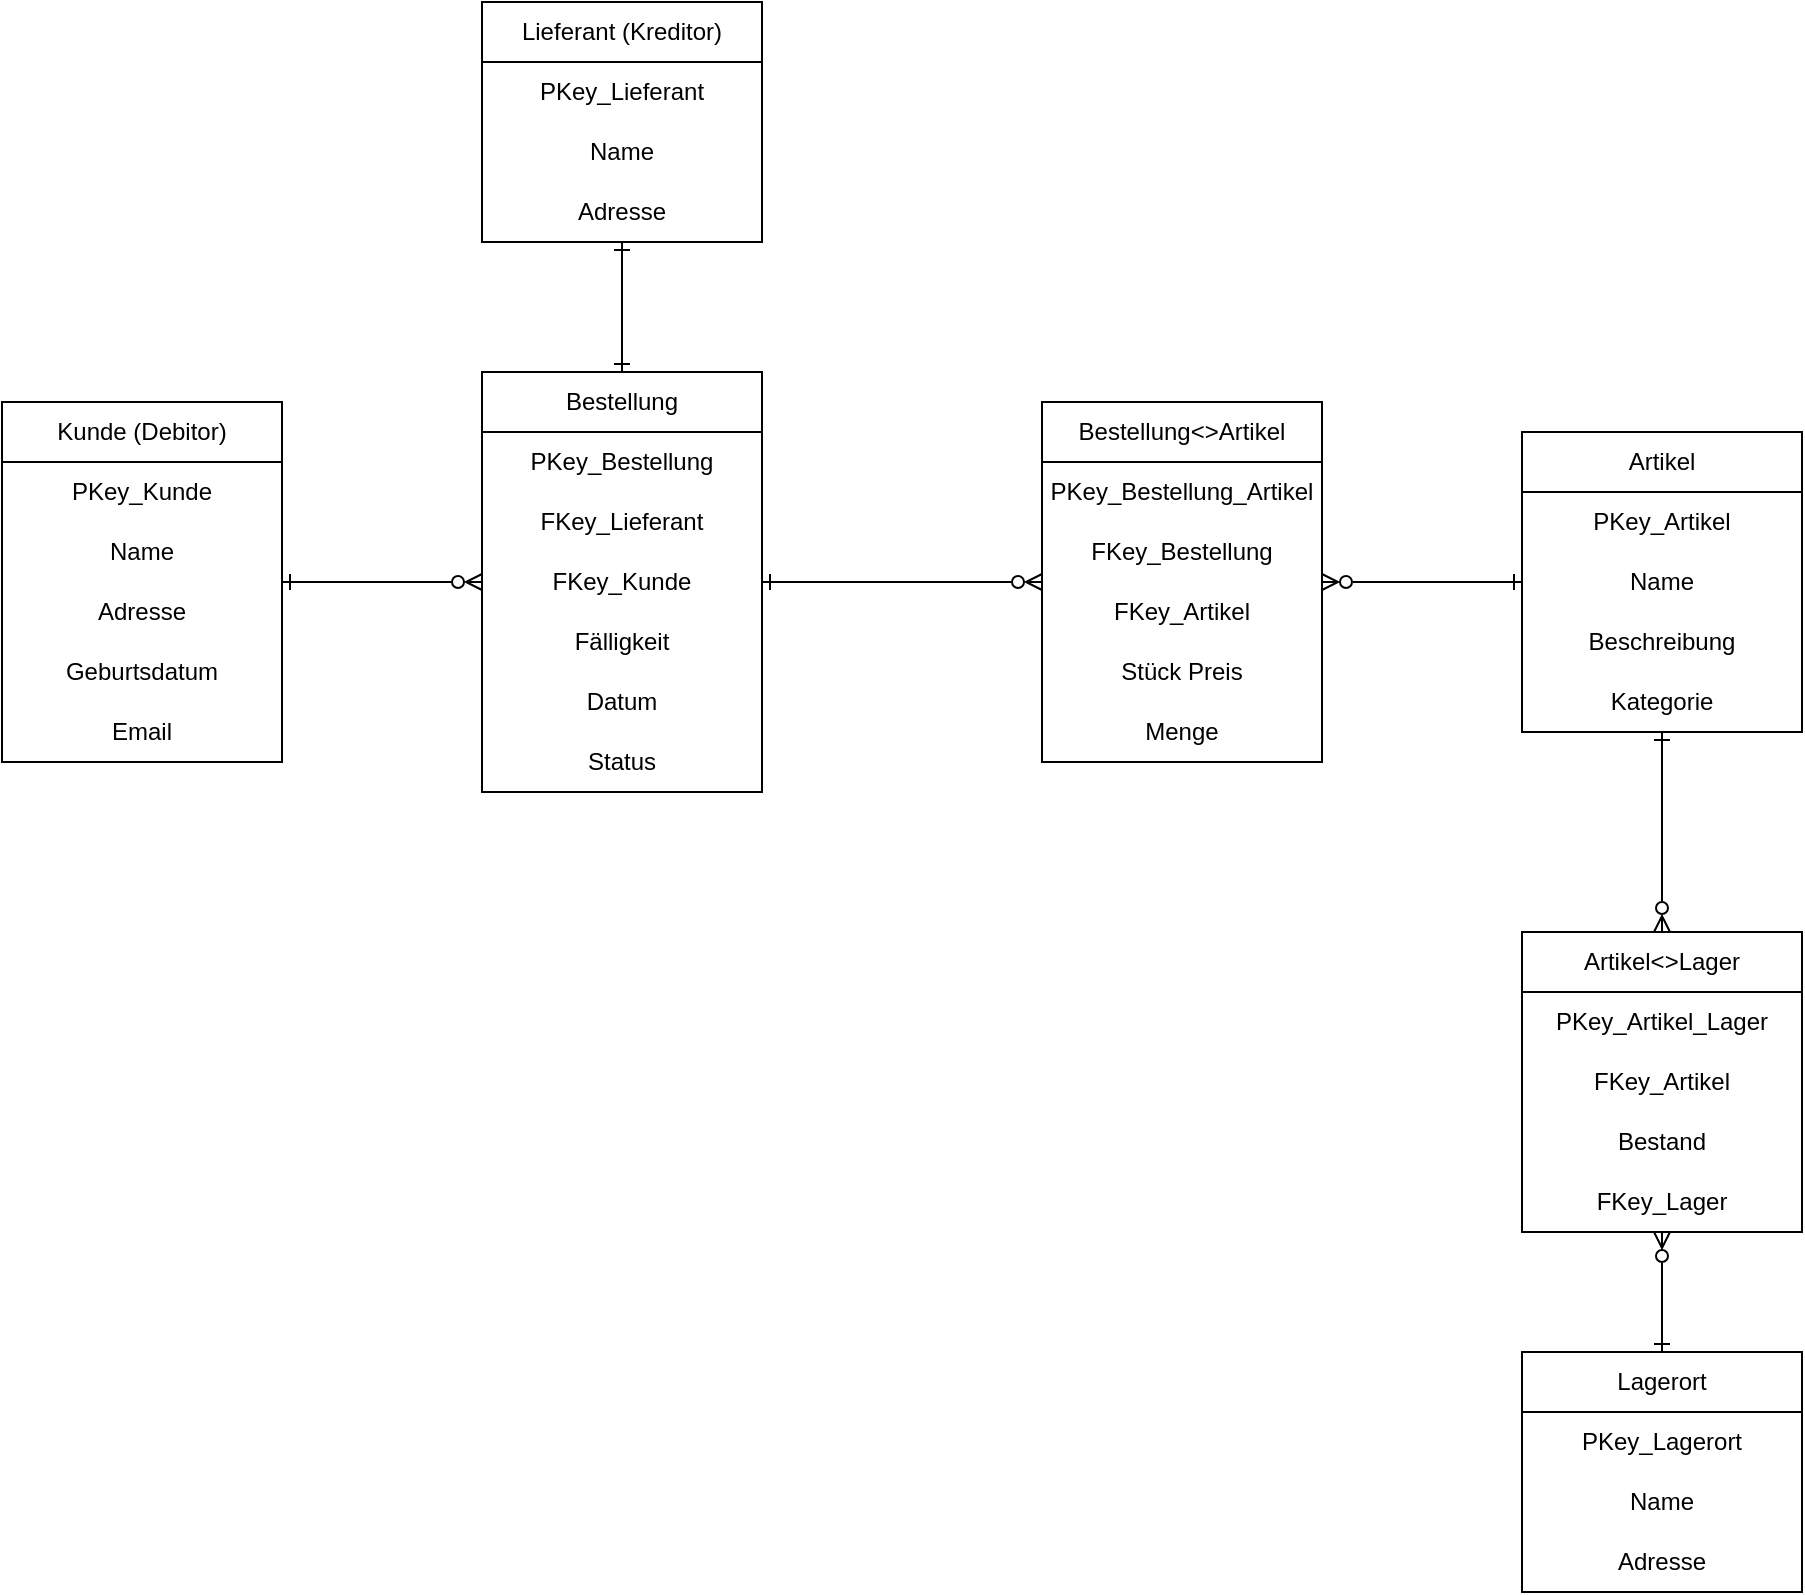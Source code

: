<mxfile version="27.0.5">
  <diagram name="Seite-1" id="FIi0zwGdLFouZJbnn8fE">
    <mxGraphModel dx="1489" dy="894" grid="1" gridSize="10" guides="1" tooltips="1" connect="1" arrows="1" fold="1" page="1" pageScale="1" pageWidth="827" pageHeight="1169" math="0" shadow="0">
      <root>
        <mxCell id="0" />
        <mxCell id="1" parent="0" />
        <mxCell id="pfkGnm8ijXwLCT1n08t3-18" style="edgeStyle=orthogonalEdgeStyle;rounded=0;orthogonalLoop=1;jettySize=auto;html=1;entryX=0;entryY=0.5;entryDx=0;entryDy=0;endArrow=ERzeroToMany;endFill=0;startArrow=ERone;startFill=0;" parent="1" source="pfkGnm8ijXwLCT1n08t3-1" target="pfkGnm8ijXwLCT1n08t3-3" edge="1">
          <mxGeometry relative="1" as="geometry" />
        </mxCell>
        <mxCell id="pfkGnm8ijXwLCT1n08t3-1" value="Kunde (Debitor)" style="swimlane;fontStyle=0;childLayout=stackLayout;horizontal=1;startSize=30;horizontalStack=0;resizeParent=1;resizeParentMax=0;resizeLast=0;collapsible=1;marginBottom=0;whiteSpace=wrap;html=1;" parent="1" vertex="1">
          <mxGeometry x="80" y="250" width="140" height="180" as="geometry">
            <mxRectangle x="80" y="220" width="130" height="30" as="alternateBounds" />
          </mxGeometry>
        </mxCell>
        <mxCell id="uWahd8A3gVhQ29BP0PXJ-6" value="PKey_Kunde" style="text;html=1;align=center;verticalAlign=middle;whiteSpace=wrap;rounded=0;" parent="pfkGnm8ijXwLCT1n08t3-1" vertex="1">
          <mxGeometry y="30" width="140" height="30" as="geometry" />
        </mxCell>
        <mxCell id="uWahd8A3gVhQ29BP0PXJ-7" value="Name" style="text;html=1;align=center;verticalAlign=middle;whiteSpace=wrap;rounded=0;" parent="pfkGnm8ijXwLCT1n08t3-1" vertex="1">
          <mxGeometry y="60" width="140" height="30" as="geometry" />
        </mxCell>
        <mxCell id="uWahd8A3gVhQ29BP0PXJ-8" value="Adresse" style="text;html=1;align=center;verticalAlign=middle;whiteSpace=wrap;rounded=0;" parent="pfkGnm8ijXwLCT1n08t3-1" vertex="1">
          <mxGeometry y="90" width="140" height="30" as="geometry" />
        </mxCell>
        <mxCell id="uWahd8A3gVhQ29BP0PXJ-9" value="Geburtsdatum" style="text;html=1;align=center;verticalAlign=middle;whiteSpace=wrap;rounded=0;" parent="pfkGnm8ijXwLCT1n08t3-1" vertex="1">
          <mxGeometry y="120" width="140" height="30" as="geometry" />
        </mxCell>
        <mxCell id="uWahd8A3gVhQ29BP0PXJ-11" value="Email" style="text;html=1;align=center;verticalAlign=middle;whiteSpace=wrap;rounded=0;" parent="pfkGnm8ijXwLCT1n08t3-1" vertex="1">
          <mxGeometry y="150" width="140" height="30" as="geometry" />
        </mxCell>
        <mxCell id="uWahd8A3gVhQ29BP0PXJ-1" style="edgeStyle=orthogonalEdgeStyle;rounded=0;orthogonalLoop=1;jettySize=auto;html=1;entryX=0.5;entryY=1;entryDx=0;entryDy=0;endArrow=ERone;endFill=0;startArrow=ERone;startFill=0;" parent="1" source="pfkGnm8ijXwLCT1n08t3-3" target="pfkGnm8ijXwLCT1n08t3-14" edge="1">
          <mxGeometry relative="1" as="geometry" />
        </mxCell>
        <mxCell id="uWahd8A3gVhQ29BP0PXJ-3" style="edgeStyle=orthogonalEdgeStyle;rounded=0;orthogonalLoop=1;jettySize=auto;html=1;endArrow=ERzeroToMany;endFill=0;startArrow=ERone;startFill=0;" parent="1" source="pfkGnm8ijXwLCT1n08t3-3" target="uWahd8A3gVhQ29BP0PXJ-2" edge="1">
          <mxGeometry relative="1" as="geometry" />
        </mxCell>
        <mxCell id="pfkGnm8ijXwLCT1n08t3-3" value="Bestellung" style="swimlane;fontStyle=0;childLayout=stackLayout;horizontal=1;startSize=30;horizontalStack=0;resizeParent=1;resizeParentMax=0;resizeLast=0;collapsible=1;marginBottom=0;whiteSpace=wrap;html=1;" parent="1" vertex="1">
          <mxGeometry x="320" y="235" width="140" height="210" as="geometry" />
        </mxCell>
        <mxCell id="uWahd8A3gVhQ29BP0PXJ-19" value="PKey_Bestellung" style="text;html=1;align=center;verticalAlign=middle;whiteSpace=wrap;rounded=0;" parent="pfkGnm8ijXwLCT1n08t3-3" vertex="1">
          <mxGeometry y="30" width="140" height="30" as="geometry" />
        </mxCell>
        <mxCell id="9Sospb1hNUZMKh-TaANf-12" value="FKey_Lieferant" style="text;strokeColor=none;fillColor=none;align=center;verticalAlign=middle;spacingLeft=4;spacingRight=4;overflow=hidden;points=[[0,0.5],[1,0.5]];portConstraint=eastwest;rotatable=0;whiteSpace=wrap;html=1;" parent="pfkGnm8ijXwLCT1n08t3-3" vertex="1">
          <mxGeometry y="60" width="140" height="30" as="geometry" />
        </mxCell>
        <mxCell id="9Sospb1hNUZMKh-TaANf-13" value="FKey_Kunde" style="text;strokeColor=none;fillColor=none;align=center;verticalAlign=middle;spacingLeft=4;spacingRight=4;overflow=hidden;points=[[0,0.5],[1,0.5]];portConstraint=eastwest;rotatable=0;whiteSpace=wrap;html=1;" parent="pfkGnm8ijXwLCT1n08t3-3" vertex="1">
          <mxGeometry y="90" width="140" height="30" as="geometry" />
        </mxCell>
        <mxCell id="uWahd8A3gVhQ29BP0PXJ-15" value="Fälligkeit" style="text;html=1;align=center;verticalAlign=middle;whiteSpace=wrap;rounded=0;" parent="pfkGnm8ijXwLCT1n08t3-3" vertex="1">
          <mxGeometry y="120" width="140" height="30" as="geometry" />
        </mxCell>
        <mxCell id="uWahd8A3gVhQ29BP0PXJ-28" value="Datum" style="text;html=1;align=center;verticalAlign=middle;whiteSpace=wrap;rounded=0;" parent="pfkGnm8ijXwLCT1n08t3-3" vertex="1">
          <mxGeometry y="150" width="140" height="30" as="geometry" />
        </mxCell>
        <mxCell id="uWahd8A3gVhQ29BP0PXJ-16" value="Status" style="text;html=1;align=center;verticalAlign=middle;whiteSpace=wrap;rounded=0;" parent="pfkGnm8ijXwLCT1n08t3-3" vertex="1">
          <mxGeometry y="180" width="140" height="30" as="geometry" />
        </mxCell>
        <mxCell id="uWahd8A3gVhQ29BP0PXJ-4" style="edgeStyle=orthogonalEdgeStyle;rounded=0;orthogonalLoop=1;jettySize=auto;html=1;entryX=1;entryY=0.5;entryDx=0;entryDy=0;startArrow=ERone;startFill=0;endArrow=ERzeroToMany;endFill=0;" parent="1" source="pfkGnm8ijXwLCT1n08t3-5" target="uWahd8A3gVhQ29BP0PXJ-2" edge="1">
          <mxGeometry relative="1" as="geometry" />
        </mxCell>
        <mxCell id="pfkGnm8ijXwLCT1n08t3-5" value="Artikel" style="swimlane;fontStyle=0;childLayout=stackLayout;horizontal=1;startSize=30;horizontalStack=0;resizeParent=1;resizeParentMax=0;resizeLast=0;collapsible=1;marginBottom=0;whiteSpace=wrap;html=1;" parent="1" vertex="1">
          <mxGeometry x="840" y="265" width="140" height="150" as="geometry" />
        </mxCell>
        <mxCell id="uWahd8A3gVhQ29BP0PXJ-24" value="PKey_Artikel" style="text;html=1;align=center;verticalAlign=middle;whiteSpace=wrap;rounded=0;" parent="pfkGnm8ijXwLCT1n08t3-5" vertex="1">
          <mxGeometry y="30" width="140" height="30" as="geometry" />
        </mxCell>
        <mxCell id="uWahd8A3gVhQ29BP0PXJ-32" value="Name" style="text;html=1;align=center;verticalAlign=middle;whiteSpace=wrap;rounded=0;" parent="pfkGnm8ijXwLCT1n08t3-5" vertex="1">
          <mxGeometry y="60" width="140" height="30" as="geometry" />
        </mxCell>
        <mxCell id="uWahd8A3gVhQ29BP0PXJ-33" value="Beschreibung" style="text;html=1;align=center;verticalAlign=middle;whiteSpace=wrap;rounded=0;" parent="pfkGnm8ijXwLCT1n08t3-5" vertex="1">
          <mxGeometry y="90" width="140" height="30" as="geometry" />
        </mxCell>
        <mxCell id="uWahd8A3gVhQ29BP0PXJ-35" value="Kategorie" style="text;html=1;align=center;verticalAlign=middle;whiteSpace=wrap;rounded=0;" parent="pfkGnm8ijXwLCT1n08t3-5" vertex="1">
          <mxGeometry y="120" width="140" height="30" as="geometry" />
        </mxCell>
        <mxCell id="uWahd8A3gVhQ29BP0PXJ-43" value="" style="edgeStyle=orthogonalEdgeStyle;rounded=0;orthogonalLoop=1;jettySize=auto;html=1;startArrow=ERone;startFill=0;endArrow=ERzeroToMany;endFill=0;" parent="1" source="pfkGnm8ijXwLCT1n08t3-8" target="uWahd8A3gVhQ29BP0PXJ-41" edge="1">
          <mxGeometry relative="1" as="geometry" />
        </mxCell>
        <mxCell id="pfkGnm8ijXwLCT1n08t3-8" value="Lagerort" style="swimlane;fontStyle=0;childLayout=stackLayout;horizontal=1;startSize=30;horizontalStack=0;resizeParent=1;resizeParentMax=0;resizeLast=0;collapsible=1;marginBottom=0;whiteSpace=wrap;html=1;" parent="1" vertex="1">
          <mxGeometry x="840" y="725" width="140" height="120" as="geometry" />
        </mxCell>
        <mxCell id="uWahd8A3gVhQ29BP0PXJ-31" value="PKey_Lagerort" style="text;html=1;align=center;verticalAlign=middle;whiteSpace=wrap;rounded=0;" parent="pfkGnm8ijXwLCT1n08t3-8" vertex="1">
          <mxGeometry y="30" width="140" height="30" as="geometry" />
        </mxCell>
        <mxCell id="uWahd8A3gVhQ29BP0PXJ-37" value="Name" style="text;html=1;align=center;verticalAlign=middle;whiteSpace=wrap;rounded=0;" parent="pfkGnm8ijXwLCT1n08t3-8" vertex="1">
          <mxGeometry y="60" width="140" height="30" as="geometry" />
        </mxCell>
        <mxCell id="uWahd8A3gVhQ29BP0PXJ-36" value="Adresse" style="text;html=1;align=center;verticalAlign=middle;whiteSpace=wrap;rounded=0;" parent="pfkGnm8ijXwLCT1n08t3-8" vertex="1">
          <mxGeometry y="90" width="140" height="30" as="geometry" />
        </mxCell>
        <mxCell id="pfkGnm8ijXwLCT1n08t3-14" value="Lieferant (Kreditor)" style="swimlane;fontStyle=0;childLayout=stackLayout;horizontal=1;startSize=30;horizontalStack=0;resizeParent=1;resizeParentMax=0;resizeLast=0;collapsible=1;marginBottom=0;whiteSpace=wrap;html=1;" parent="1" vertex="1">
          <mxGeometry x="320" y="50" width="140" height="120" as="geometry" />
        </mxCell>
        <mxCell id="uWahd8A3gVhQ29BP0PXJ-20" value="PKey_Lieferant" style="text;html=1;align=center;verticalAlign=middle;whiteSpace=wrap;rounded=0;" parent="pfkGnm8ijXwLCT1n08t3-14" vertex="1">
          <mxGeometry y="30" width="140" height="30" as="geometry" />
        </mxCell>
        <mxCell id="uWahd8A3gVhQ29BP0PXJ-26" value="Name" style="text;html=1;align=center;verticalAlign=middle;whiteSpace=wrap;rounded=0;" parent="pfkGnm8ijXwLCT1n08t3-14" vertex="1">
          <mxGeometry y="60" width="140" height="30" as="geometry" />
        </mxCell>
        <mxCell id="uWahd8A3gVhQ29BP0PXJ-27" value="Adresse" style="text;html=1;align=center;verticalAlign=middle;whiteSpace=wrap;rounded=0;" parent="pfkGnm8ijXwLCT1n08t3-14" vertex="1">
          <mxGeometry y="90" width="140" height="30" as="geometry" />
        </mxCell>
        <mxCell id="uWahd8A3gVhQ29BP0PXJ-2" value="Bestellung&amp;lt;&amp;gt;Artikel" style="swimlane;fontStyle=0;childLayout=stackLayout;horizontal=1;startSize=30;horizontalStack=0;resizeParent=1;resizeParentMax=0;resizeLast=0;collapsible=1;marginBottom=0;whiteSpace=wrap;html=1;" parent="1" vertex="1">
          <mxGeometry x="600" y="250" width="140" height="180" as="geometry" />
        </mxCell>
        <mxCell id="uWahd8A3gVhQ29BP0PXJ-21" value="PKey_Bestellung_Artikel" style="text;html=1;align=center;verticalAlign=middle;whiteSpace=wrap;rounded=0;" parent="uWahd8A3gVhQ29BP0PXJ-2" vertex="1">
          <mxGeometry y="30" width="140" height="30" as="geometry" />
        </mxCell>
        <mxCell id="uWahd8A3gVhQ29BP0PXJ-22" value="FKey_Bestellung" style="text;html=1;align=center;verticalAlign=middle;whiteSpace=wrap;rounded=0;" parent="uWahd8A3gVhQ29BP0PXJ-2" vertex="1">
          <mxGeometry y="60" width="140" height="30" as="geometry" />
        </mxCell>
        <mxCell id="uWahd8A3gVhQ29BP0PXJ-23" value="FKey_Artikel" style="text;html=1;align=center;verticalAlign=middle;whiteSpace=wrap;rounded=0;" parent="uWahd8A3gVhQ29BP0PXJ-2" vertex="1">
          <mxGeometry y="90" width="140" height="30" as="geometry" />
        </mxCell>
        <mxCell id="3A_Bk5TAoJhEUGpK3_mM-4" value="Stück Preis" style="text;strokeColor=none;fillColor=none;align=center;verticalAlign=middle;spacingLeft=4;spacingRight=4;overflow=hidden;points=[[0,0.5],[1,0.5]];portConstraint=eastwest;rotatable=0;whiteSpace=wrap;html=1;" vertex="1" parent="uWahd8A3gVhQ29BP0PXJ-2">
          <mxGeometry y="120" width="140" height="30" as="geometry" />
        </mxCell>
        <mxCell id="uWahd8A3gVhQ29BP0PXJ-34" value="Menge" style="text;html=1;align=center;verticalAlign=middle;whiteSpace=wrap;rounded=0;" parent="uWahd8A3gVhQ29BP0PXJ-2" vertex="1">
          <mxGeometry y="150" width="140" height="30" as="geometry" />
        </mxCell>
        <mxCell id="uWahd8A3gVhQ29BP0PXJ-38" value="Artikel&amp;lt;&amp;gt;Lager" style="swimlane;fontStyle=0;childLayout=stackLayout;horizontal=1;startSize=30;horizontalStack=0;resizeParent=1;resizeParentMax=0;resizeLast=0;collapsible=1;marginBottom=0;whiteSpace=wrap;html=1;" parent="1" vertex="1">
          <mxGeometry x="840" y="515" width="140" height="150" as="geometry" />
        </mxCell>
        <mxCell id="uWahd8A3gVhQ29BP0PXJ-39" value="PKey_Artikel_Lager" style="text;html=1;align=center;verticalAlign=middle;whiteSpace=wrap;rounded=0;" parent="uWahd8A3gVhQ29BP0PXJ-38" vertex="1">
          <mxGeometry y="30" width="140" height="30" as="geometry" />
        </mxCell>
        <mxCell id="uWahd8A3gVhQ29BP0PXJ-40" value="FKey_Artikel" style="text;html=1;align=center;verticalAlign=middle;whiteSpace=wrap;rounded=0;" parent="uWahd8A3gVhQ29BP0PXJ-38" vertex="1">
          <mxGeometry y="60" width="140" height="30" as="geometry" />
        </mxCell>
        <mxCell id="3A_Bk5TAoJhEUGpK3_mM-3" value="Bestand" style="text;strokeColor=none;fillColor=none;align=center;verticalAlign=middle;spacingLeft=4;spacingRight=4;overflow=hidden;points=[[0,0.5],[1,0.5]];portConstraint=eastwest;rotatable=0;whiteSpace=wrap;html=1;" vertex="1" parent="uWahd8A3gVhQ29BP0PXJ-38">
          <mxGeometry y="90" width="140" height="30" as="geometry" />
        </mxCell>
        <mxCell id="uWahd8A3gVhQ29BP0PXJ-41" value="FKey_Lager" style="text;html=1;align=center;verticalAlign=middle;whiteSpace=wrap;rounded=0;" parent="uWahd8A3gVhQ29BP0PXJ-38" vertex="1">
          <mxGeometry y="120" width="140" height="30" as="geometry" />
        </mxCell>
        <mxCell id="uWahd8A3gVhQ29BP0PXJ-42" style="edgeStyle=orthogonalEdgeStyle;rounded=0;orthogonalLoop=1;jettySize=auto;html=1;entryX=0.5;entryY=0;entryDx=0;entryDy=0;startArrow=ERone;startFill=0;endArrow=ERzeroToMany;endFill=0;exitX=0.5;exitY=1;exitDx=0;exitDy=0;" parent="1" source="uWahd8A3gVhQ29BP0PXJ-35" target="uWahd8A3gVhQ29BP0PXJ-38" edge="1">
          <mxGeometry relative="1" as="geometry" />
        </mxCell>
      </root>
    </mxGraphModel>
  </diagram>
</mxfile>
